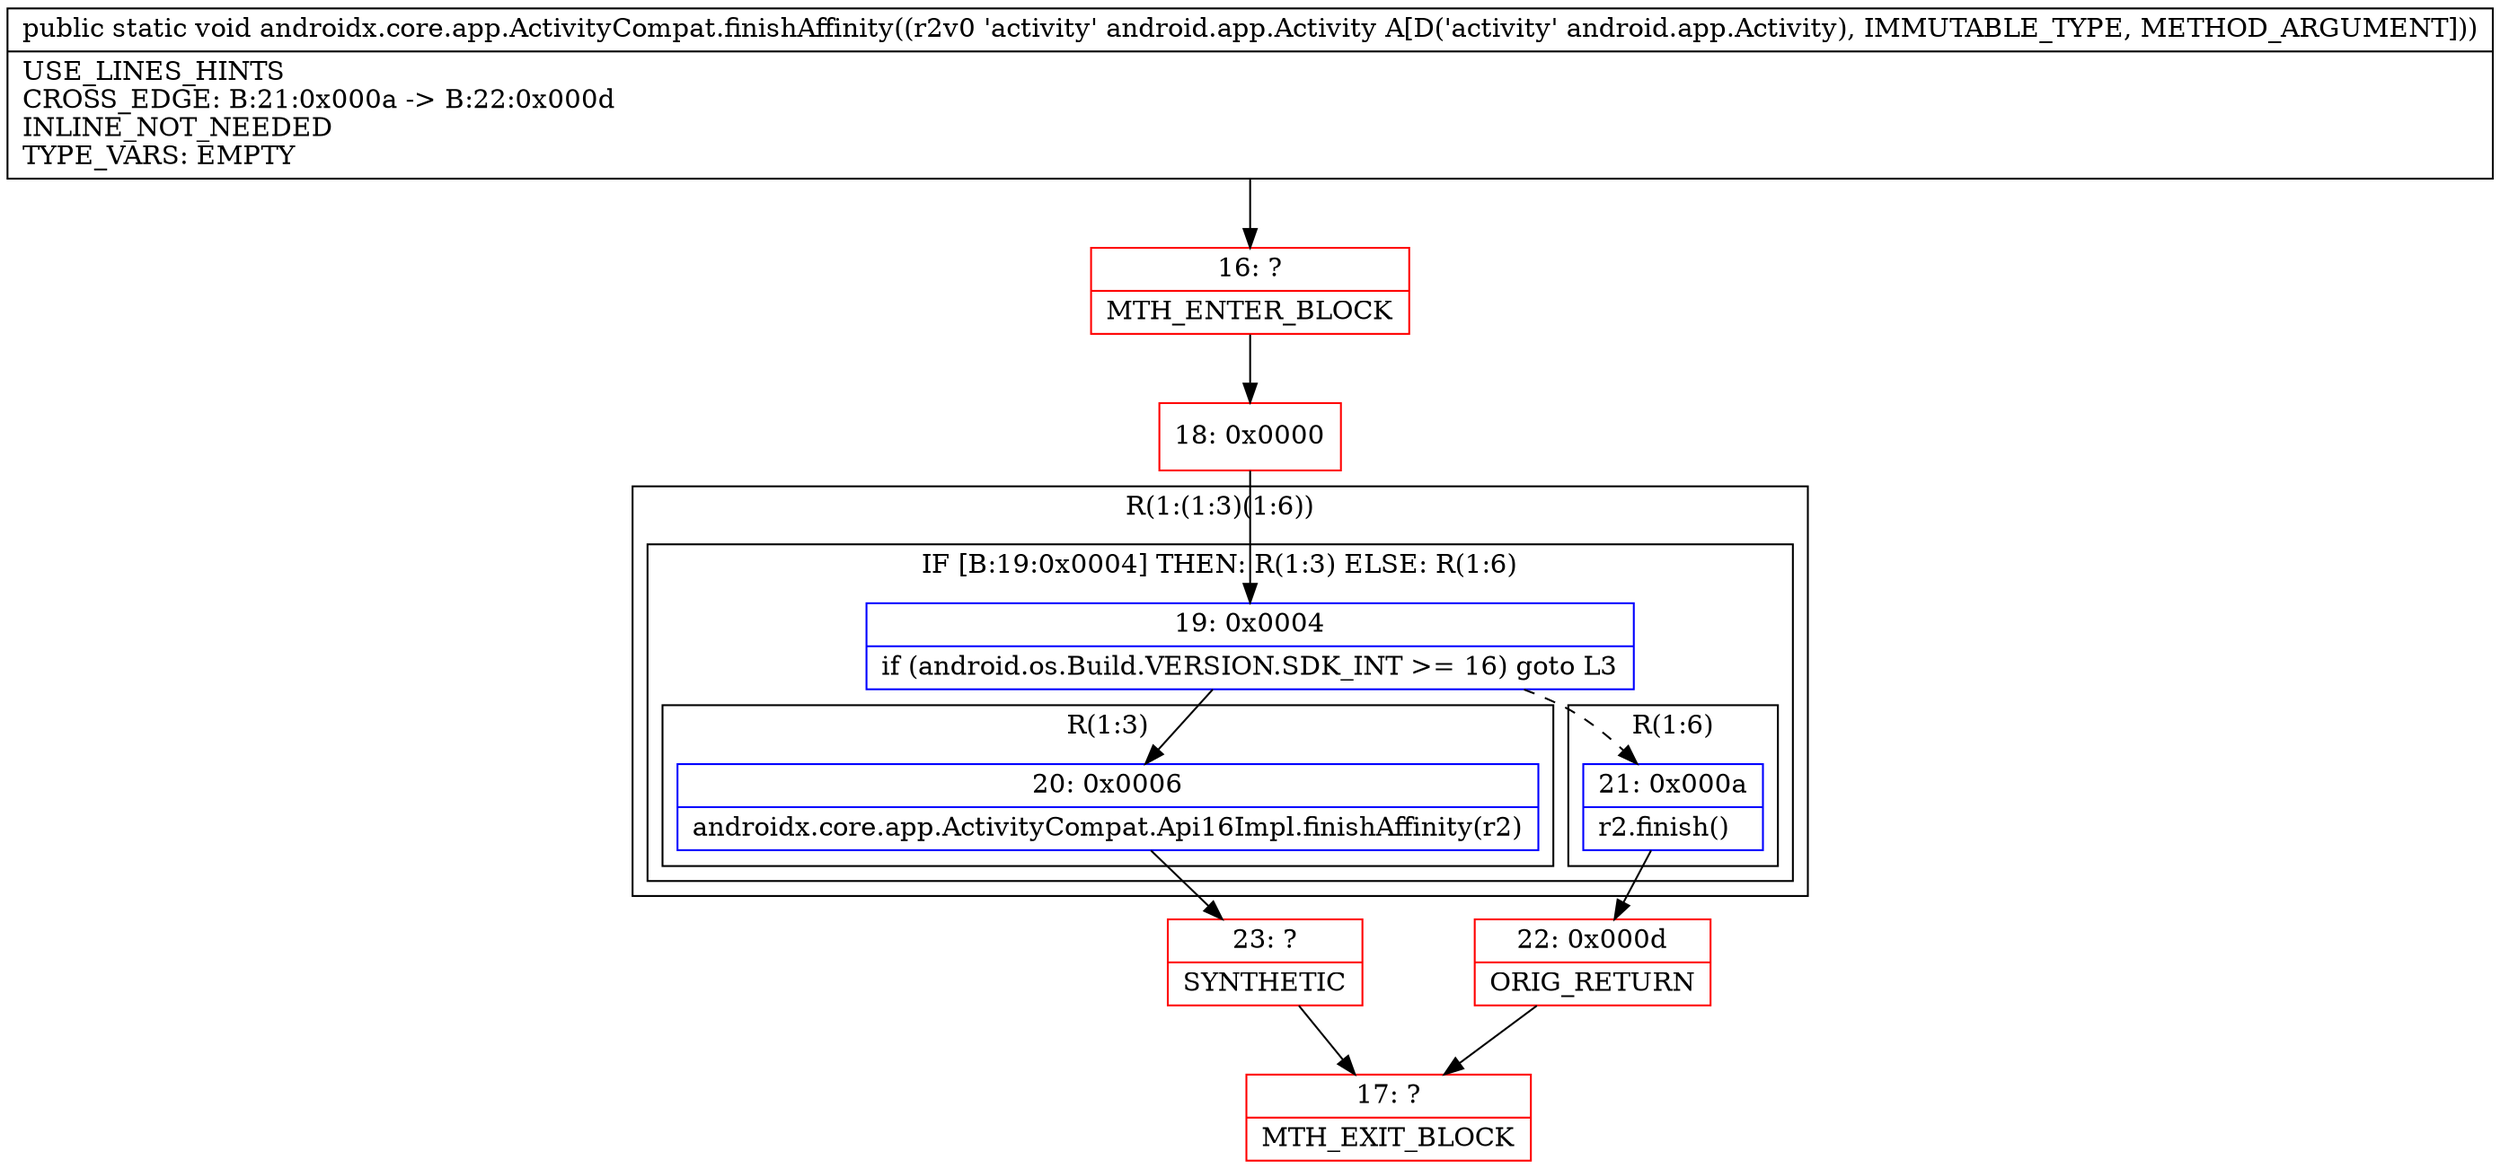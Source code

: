 digraph "CFG forandroidx.core.app.ActivityCompat.finishAffinity(Landroid\/app\/Activity;)V" {
subgraph cluster_Region_1059486345 {
label = "R(1:(1:3)(1:6))";
node [shape=record,color=blue];
subgraph cluster_IfRegion_487267638 {
label = "IF [B:19:0x0004] THEN: R(1:3) ELSE: R(1:6)";
node [shape=record,color=blue];
Node_19 [shape=record,label="{19\:\ 0x0004|if (android.os.Build.VERSION.SDK_INT \>= 16) goto L3\l}"];
subgraph cluster_Region_923126966 {
label = "R(1:3)";
node [shape=record,color=blue];
Node_20 [shape=record,label="{20\:\ 0x0006|androidx.core.app.ActivityCompat.Api16Impl.finishAffinity(r2)\l}"];
}
subgraph cluster_Region_294930170 {
label = "R(1:6)";
node [shape=record,color=blue];
Node_21 [shape=record,label="{21\:\ 0x000a|r2.finish()\l}"];
}
}
}
Node_16 [shape=record,color=red,label="{16\:\ ?|MTH_ENTER_BLOCK\l}"];
Node_18 [shape=record,color=red,label="{18\:\ 0x0000}"];
Node_23 [shape=record,color=red,label="{23\:\ ?|SYNTHETIC\l}"];
Node_17 [shape=record,color=red,label="{17\:\ ?|MTH_EXIT_BLOCK\l}"];
Node_22 [shape=record,color=red,label="{22\:\ 0x000d|ORIG_RETURN\l}"];
MethodNode[shape=record,label="{public static void androidx.core.app.ActivityCompat.finishAffinity((r2v0 'activity' android.app.Activity A[D('activity' android.app.Activity), IMMUTABLE_TYPE, METHOD_ARGUMENT]))  | USE_LINES_HINTS\lCROSS_EDGE: B:21:0x000a \-\> B:22:0x000d\lINLINE_NOT_NEEDED\lTYPE_VARS: EMPTY\l}"];
MethodNode -> Node_16;Node_19 -> Node_20;
Node_19 -> Node_21[style=dashed];
Node_20 -> Node_23;
Node_21 -> Node_22;
Node_16 -> Node_18;
Node_18 -> Node_19;
Node_23 -> Node_17;
Node_22 -> Node_17;
}


